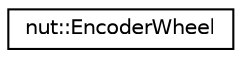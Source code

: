 digraph "クラス階層図"
{
 // LATEX_PDF_SIZE
  edge [fontname="Helvetica",fontsize="10",labelfontname="Helvetica",labelfontsize="10"];
  node [fontname="Helvetica",fontsize="10",shape=record];
  rankdir="LR";
  Node0 [label="nut::EncoderWheel",height=0.2,width=0.4,color="black", fillcolor="white", style="filled",URL="$de/dce/classnut_1_1_encoder_wheel.html",tooltip="外径付きエンコーダクラス"];
}
